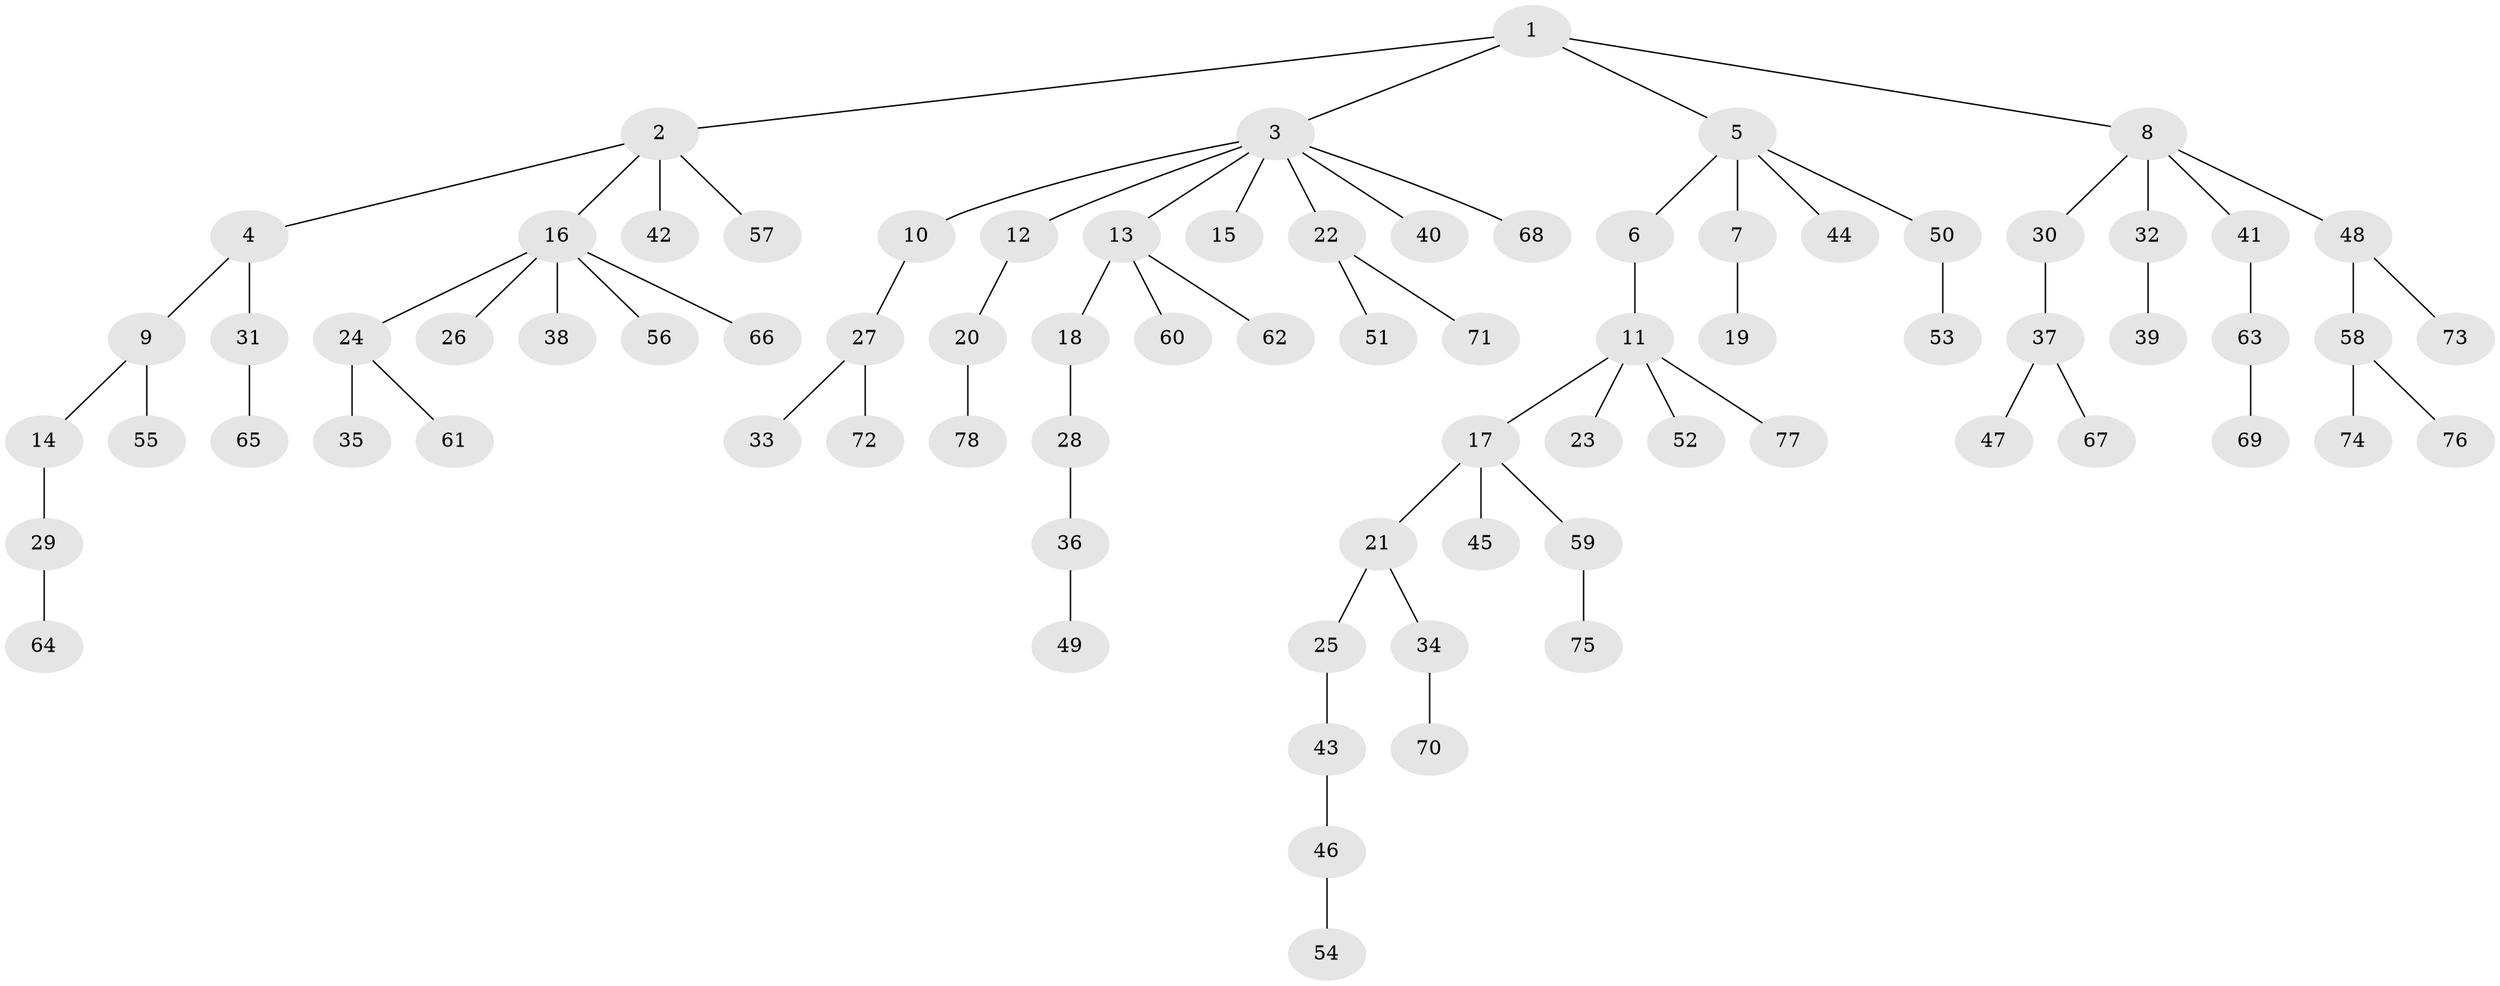 // Generated by graph-tools (version 1.1) at 2025/50/03/09/25 03:50:16]
// undirected, 78 vertices, 77 edges
graph export_dot {
graph [start="1"]
  node [color=gray90,style=filled];
  1;
  2;
  3;
  4;
  5;
  6;
  7;
  8;
  9;
  10;
  11;
  12;
  13;
  14;
  15;
  16;
  17;
  18;
  19;
  20;
  21;
  22;
  23;
  24;
  25;
  26;
  27;
  28;
  29;
  30;
  31;
  32;
  33;
  34;
  35;
  36;
  37;
  38;
  39;
  40;
  41;
  42;
  43;
  44;
  45;
  46;
  47;
  48;
  49;
  50;
  51;
  52;
  53;
  54;
  55;
  56;
  57;
  58;
  59;
  60;
  61;
  62;
  63;
  64;
  65;
  66;
  67;
  68;
  69;
  70;
  71;
  72;
  73;
  74;
  75;
  76;
  77;
  78;
  1 -- 2;
  1 -- 3;
  1 -- 5;
  1 -- 8;
  2 -- 4;
  2 -- 16;
  2 -- 42;
  2 -- 57;
  3 -- 10;
  3 -- 12;
  3 -- 13;
  3 -- 15;
  3 -- 22;
  3 -- 40;
  3 -- 68;
  4 -- 9;
  4 -- 31;
  5 -- 6;
  5 -- 7;
  5 -- 44;
  5 -- 50;
  6 -- 11;
  7 -- 19;
  8 -- 30;
  8 -- 32;
  8 -- 41;
  8 -- 48;
  9 -- 14;
  9 -- 55;
  10 -- 27;
  11 -- 17;
  11 -- 23;
  11 -- 52;
  11 -- 77;
  12 -- 20;
  13 -- 18;
  13 -- 60;
  13 -- 62;
  14 -- 29;
  16 -- 24;
  16 -- 26;
  16 -- 38;
  16 -- 56;
  16 -- 66;
  17 -- 21;
  17 -- 45;
  17 -- 59;
  18 -- 28;
  20 -- 78;
  21 -- 25;
  21 -- 34;
  22 -- 51;
  22 -- 71;
  24 -- 35;
  24 -- 61;
  25 -- 43;
  27 -- 33;
  27 -- 72;
  28 -- 36;
  29 -- 64;
  30 -- 37;
  31 -- 65;
  32 -- 39;
  34 -- 70;
  36 -- 49;
  37 -- 47;
  37 -- 67;
  41 -- 63;
  43 -- 46;
  46 -- 54;
  48 -- 58;
  48 -- 73;
  50 -- 53;
  58 -- 74;
  58 -- 76;
  59 -- 75;
  63 -- 69;
}
